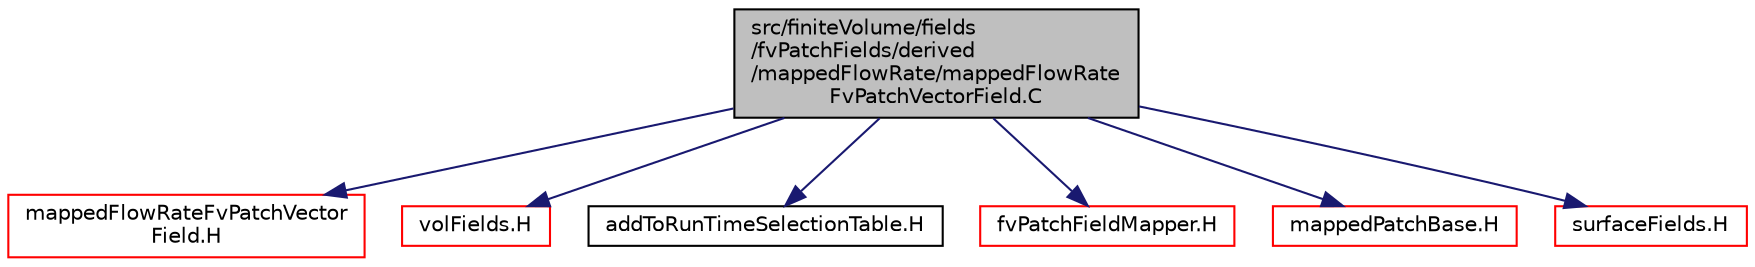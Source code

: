 digraph "src/finiteVolume/fields/fvPatchFields/derived/mappedFlowRate/mappedFlowRateFvPatchVectorField.C"
{
  bgcolor="transparent";
  edge [fontname="Helvetica",fontsize="10",labelfontname="Helvetica",labelfontsize="10"];
  node [fontname="Helvetica",fontsize="10",shape=record];
  Node0 [label="src/finiteVolume/fields\l/fvPatchFields/derived\l/mappedFlowRate/mappedFlowRate\lFvPatchVectorField.C",height=0.2,width=0.4,color="black", fillcolor="grey75", style="filled", fontcolor="black"];
  Node0 -> Node1 [color="midnightblue",fontsize="10",style="solid",fontname="Helvetica"];
  Node1 [label="mappedFlowRateFvPatchVector\lField.H",height=0.2,width=0.4,color="red",URL="$a02234.html"];
  Node0 -> Node207 [color="midnightblue",fontsize="10",style="solid",fontname="Helvetica"];
  Node207 [label="volFields.H",height=0.2,width=0.4,color="red",URL="$a02912.html"];
  Node0 -> Node319 [color="midnightblue",fontsize="10",style="solid",fontname="Helvetica"];
  Node319 [label="addToRunTimeSelectionTable.H",height=0.2,width=0.4,color="black",URL="$a09989.html",tooltip="Macros for easy insertion into run-time selection tables. "];
  Node0 -> Node320 [color="midnightblue",fontsize="10",style="solid",fontname="Helvetica"];
  Node320 [label="fvPatchFieldMapper.H",height=0.2,width=0.4,color="red",URL="$a02630.html"];
  Node0 -> Node321 [color="midnightblue",fontsize="10",style="solid",fontname="Helvetica"];
  Node321 [label="mappedPatchBase.H",height=0.2,width=0.4,color="red",URL="$a08282.html"];
  Node0 -> Node341 [color="midnightblue",fontsize="10",style="solid",fontname="Helvetica"];
  Node341 [label="surfaceFields.H",height=0.2,width=0.4,color="red",URL="$a02897.html",tooltip="Foam::surfaceFields. "];
}
